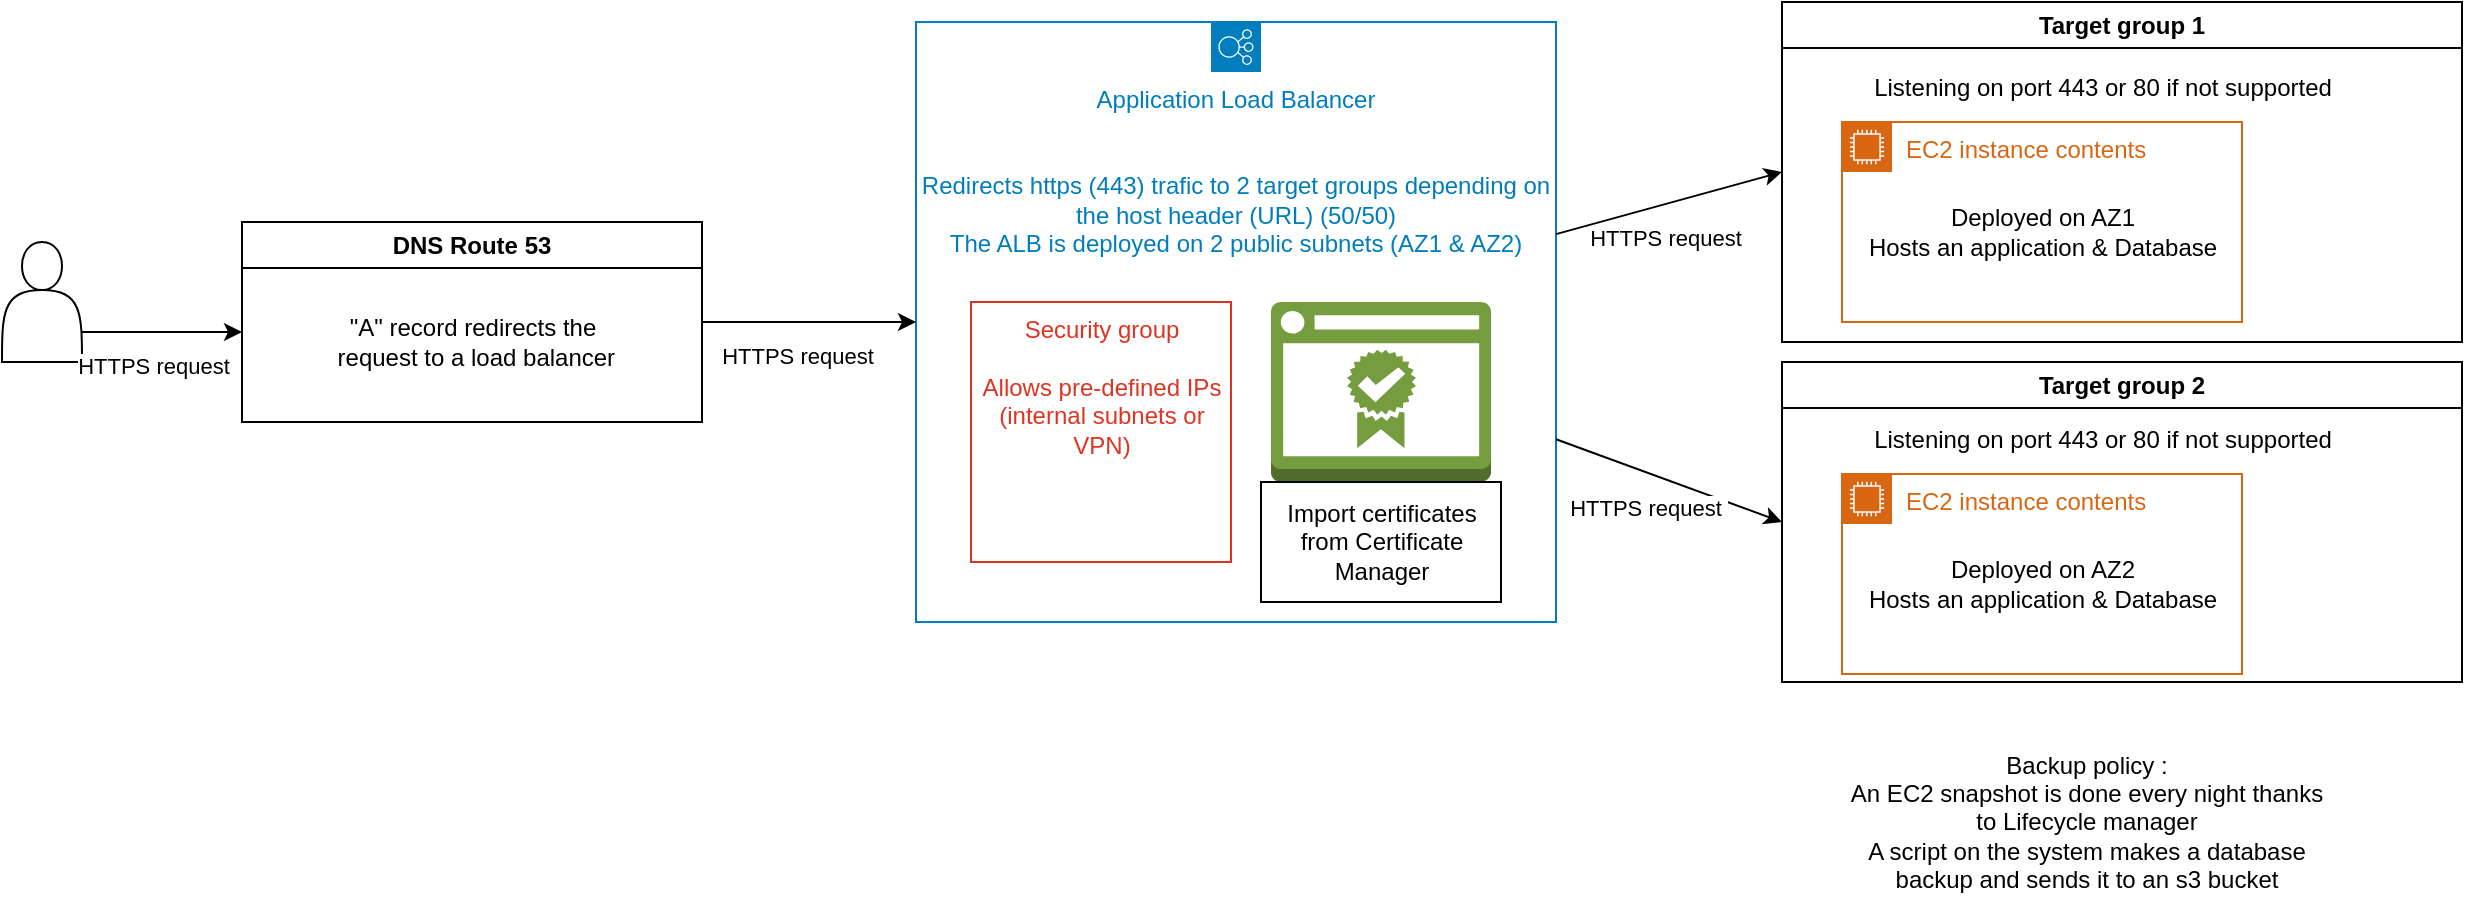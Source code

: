 <mxfile version="21.6.2" type="google">
  <diagram name="Page-1" id="V7gej5NQQJeKIRxJS3L4">
    <mxGraphModel grid="1" page="1" gridSize="10" guides="1" tooltips="1" connect="1" arrows="1" fold="1" pageScale="1" pageWidth="827" pageHeight="1169" math="0" shadow="0">
      <root>
        <mxCell id="0" />
        <mxCell id="1" parent="0" />
        <mxCell id="24WVmlsN--YAi-bdCud0-1" value="Application Load Balancer&lt;br&gt;&lt;br&gt;&lt;br&gt;Redirects https (443) trafic to 2 target groups depending on the host header (URL) (50/50)&lt;br&gt;The ALB is deployed on 2 public subnets (AZ1 &amp;amp; AZ2)&lt;br&gt;" style="sketch=0;outlineConnect=0;gradientColor=none;html=1;whiteSpace=wrap;fontSize=12;fontStyle=0;shape=mxgraph.aws4.groupCenter;grIcon=mxgraph.aws4.group_elastic_load_balancing;grStroke=1;strokeColor=#007DBC;fillColor=none;verticalAlign=top;align=center;fontColor=#007DBC;dashed=0;spacingTop=25;" vertex="1" parent="1">
          <mxGeometry x="507" y="260" width="320" height="300" as="geometry" />
        </mxCell>
        <mxCell id="24WVmlsN--YAi-bdCud0-2" value="Security group&lt;br&gt;&lt;br&gt;Allows pre-defined IPs (internal subnets or VPN)" style="fillColor=none;strokeColor=#DD3522;verticalAlign=top;fontStyle=0;fontColor=#DD3522;whiteSpace=wrap;html=1;" vertex="1" parent="1">
          <mxGeometry x="534.5" y="400" width="130" height="130" as="geometry" />
        </mxCell>
        <mxCell id="24WVmlsN--YAi-bdCud0-3" value="" style="outlineConnect=0;dashed=0;verticalLabelPosition=bottom;verticalAlign=top;align=center;html=1;shape=mxgraph.aws3.certificate_manager_2;fillColor=#759C3E;gradientColor=none;" vertex="1" parent="1">
          <mxGeometry x="684.5" y="400" width="110" height="90" as="geometry" />
        </mxCell>
        <mxCell id="24WVmlsN--YAi-bdCud0-5" value="Import certificates from Certificate Manager" style="rounded=0;whiteSpace=wrap;html=1;" vertex="1" parent="1">
          <mxGeometry x="679.5" y="490" width="120" height="60" as="geometry" />
        </mxCell>
        <mxCell id="24WVmlsN--YAi-bdCud0-6" value="" style="shape=actor;whiteSpace=wrap;html=1;" vertex="1" parent="1">
          <mxGeometry x="50" y="370" width="40" height="60" as="geometry" />
        </mxCell>
        <mxCell id="24WVmlsN--YAi-bdCud0-7" value="HTTPS request&amp;nbsp;" style="endArrow=classic;html=1;rounded=0;exitX=1;exitY=0.75;exitDx=0;exitDy=0;" edge="1" parent="1" source="24WVmlsN--YAi-bdCud0-6">
          <mxGeometry x="-0.087" y="-17" width="50" height="50" relative="1" as="geometry">
            <mxPoint x="580" y="480" as="sourcePoint" />
            <mxPoint x="170" y="415" as="targetPoint" />
            <mxPoint as="offset" />
          </mxGeometry>
        </mxCell>
        <mxCell id="24WVmlsN--YAi-bdCud0-8" value="Target group 1" style="swimlane;whiteSpace=wrap;html=1;" vertex="1" parent="1">
          <mxGeometry x="940" y="250" width="340" height="170" as="geometry">
            <mxRectangle x="610" y="260" width="110" height="30" as="alternateBounds" />
          </mxGeometry>
        </mxCell>
        <mxCell id="24WVmlsN--YAi-bdCud0-16" value="EC2 instance contents" style="points=[[0,0],[0.25,0],[0.5,0],[0.75,0],[1,0],[1,0.25],[1,0.5],[1,0.75],[1,1],[0.75,1],[0.5,1],[0.25,1],[0,1],[0,0.75],[0,0.5],[0,0.25]];outlineConnect=0;gradientColor=none;html=1;whiteSpace=wrap;fontSize=12;fontStyle=0;container=1;pointerEvents=0;collapsible=0;recursiveResize=0;shape=mxgraph.aws4.group;grIcon=mxgraph.aws4.group_ec2_instance_contents;strokeColor=#D86613;fillColor=none;verticalAlign=top;align=left;spacingLeft=30;fontColor=#D86613;dashed=0;" vertex="1" parent="24WVmlsN--YAi-bdCud0-8">
          <mxGeometry x="30" y="60" width="200" height="100" as="geometry" />
        </mxCell>
        <mxCell id="24WVmlsN--YAi-bdCud0-18" value="Deployed on AZ1&lt;br&gt;Hosts an application &amp;amp; Database" style="text;html=1;align=center;verticalAlign=middle;resizable=0;points=[];autosize=1;strokeColor=none;fillColor=none;" vertex="1" parent="24WVmlsN--YAi-bdCud0-16">
          <mxGeometry y="35" width="200" height="40" as="geometry" />
        </mxCell>
        <mxCell id="24WVmlsN--YAi-bdCud0-9" value="DNS Route 53" style="swimlane;whiteSpace=wrap;html=1;" vertex="1" parent="1">
          <mxGeometry x="170" y="360" width="230" height="100" as="geometry" />
        </mxCell>
        <mxCell id="24WVmlsN--YAi-bdCud0-10" value="&quot;A&quot; record redirects the&lt;br&gt;&amp;nbsp;request to a load balancer" style="text;html=1;align=center;verticalAlign=middle;resizable=0;points=[];autosize=1;strokeColor=none;fillColor=none;" vertex="1" parent="24WVmlsN--YAi-bdCud0-9">
          <mxGeometry x="30" y="40" width="170" height="40" as="geometry" />
        </mxCell>
        <mxCell id="24WVmlsN--YAi-bdCud0-11" value="HTTPS request&amp;nbsp;" style="endArrow=classic;html=1;rounded=0;exitX=1;exitY=0.5;exitDx=0;exitDy=0;" edge="1" parent="1" source="24WVmlsN--YAi-bdCud0-9" target="24WVmlsN--YAi-bdCud0-1">
          <mxGeometry x="-0.087" y="-17" width="50" height="50" relative="1" as="geometry">
            <mxPoint x="414" y="430" as="sourcePoint" />
            <mxPoint x="494" y="430" as="targetPoint" />
            <mxPoint as="offset" />
          </mxGeometry>
        </mxCell>
        <mxCell id="24WVmlsN--YAi-bdCud0-13" value="HTTPS request&amp;nbsp;" style="endArrow=classic;html=1;rounded=0;entryX=0;entryY=0.5;entryDx=0;entryDy=0;" edge="1" parent="1" source="24WVmlsN--YAi-bdCud0-1" target="24WVmlsN--YAi-bdCud0-8">
          <mxGeometry x="-0.087" y="-17" width="50" height="50" relative="1" as="geometry">
            <mxPoint x="827" y="450" as="sourcePoint" />
            <mxPoint x="934" y="450" as="targetPoint" />
            <mxPoint as="offset" />
          </mxGeometry>
        </mxCell>
        <mxCell id="24WVmlsN--YAi-bdCud0-14" value="Target group 2" style="swimlane;whiteSpace=wrap;html=1;" vertex="1" parent="1">
          <mxGeometry x="940" y="430" width="340" height="160" as="geometry">
            <mxRectangle x="610" y="260" width="110" height="30" as="alternateBounds" />
          </mxGeometry>
        </mxCell>
        <mxCell id="24WVmlsN--YAi-bdCud0-24" value="EC2 instance contents" style="points=[[0,0],[0.25,0],[0.5,0],[0.75,0],[1,0],[1,0.25],[1,0.5],[1,0.75],[1,1],[0.75,1],[0.5,1],[0.25,1],[0,1],[0,0.75],[0,0.5],[0,0.25]];outlineConnect=0;gradientColor=none;html=1;whiteSpace=wrap;fontSize=12;fontStyle=0;container=1;pointerEvents=0;collapsible=0;recursiveResize=0;shape=mxgraph.aws4.group;grIcon=mxgraph.aws4.group_ec2_instance_contents;strokeColor=#D86613;fillColor=none;verticalAlign=top;align=left;spacingLeft=30;fontColor=#D86613;dashed=0;" vertex="1" parent="24WVmlsN--YAi-bdCud0-14">
          <mxGeometry x="30" y="56" width="200" height="100" as="geometry" />
        </mxCell>
        <mxCell id="24WVmlsN--YAi-bdCud0-25" value="Deployed on AZ2&lt;br&gt;Hosts an application &amp;amp; Database" style="text;html=1;align=center;verticalAlign=middle;resizable=0;points=[];autosize=1;strokeColor=none;fillColor=none;" vertex="1" parent="24WVmlsN--YAi-bdCud0-24">
          <mxGeometry y="35" width="200" height="40" as="geometry" />
        </mxCell>
        <mxCell id="24WVmlsN--YAi-bdCud0-26" value="Listening on port 443 or 80 if not supported" style="text;html=1;align=center;verticalAlign=middle;resizable=0;points=[];autosize=1;strokeColor=none;fillColor=none;" vertex="1" parent="24WVmlsN--YAi-bdCud0-14">
          <mxGeometry x="35" y="24" width="250" height="30" as="geometry" />
        </mxCell>
        <mxCell id="24WVmlsN--YAi-bdCud0-15" value="HTTPS request&amp;nbsp;" style="endArrow=classic;html=1;rounded=0;entryX=0;entryY=0.5;entryDx=0;entryDy=0;" edge="1" parent="1" source="24WVmlsN--YAi-bdCud0-1" target="24WVmlsN--YAi-bdCud0-14">
          <mxGeometry x="-0.087" y="-17" width="50" height="50" relative="1" as="geometry">
            <mxPoint x="837" y="376" as="sourcePoint" />
            <mxPoint x="950" y="345" as="targetPoint" />
            <mxPoint as="offset" />
          </mxGeometry>
        </mxCell>
        <mxCell id="24WVmlsN--YAi-bdCud0-19" value="Listening on port 443 or 80 if not supported" style="text;html=1;align=center;verticalAlign=middle;resizable=0;points=[];autosize=1;strokeColor=none;fillColor=none;" vertex="1" parent="1">
          <mxGeometry x="975" y="278" width="250" height="30" as="geometry" />
        </mxCell>
        <mxCell id="24WVmlsN--YAi-bdCud0-27" value="Backup policy :&lt;br&gt;An EC2 snapshot is done every night thanks to Lifecycle manager&lt;br&gt;A script on the system makes a database backup and sends it to an s3 bucket" style="text;html=1;strokeColor=none;fillColor=none;align=center;verticalAlign=middle;whiteSpace=wrap;rounded=0;" vertex="1" parent="1">
          <mxGeometry x="970" y="620" width="245" height="80" as="geometry" />
        </mxCell>
      </root>
    </mxGraphModel>
  </diagram>
</mxfile>
